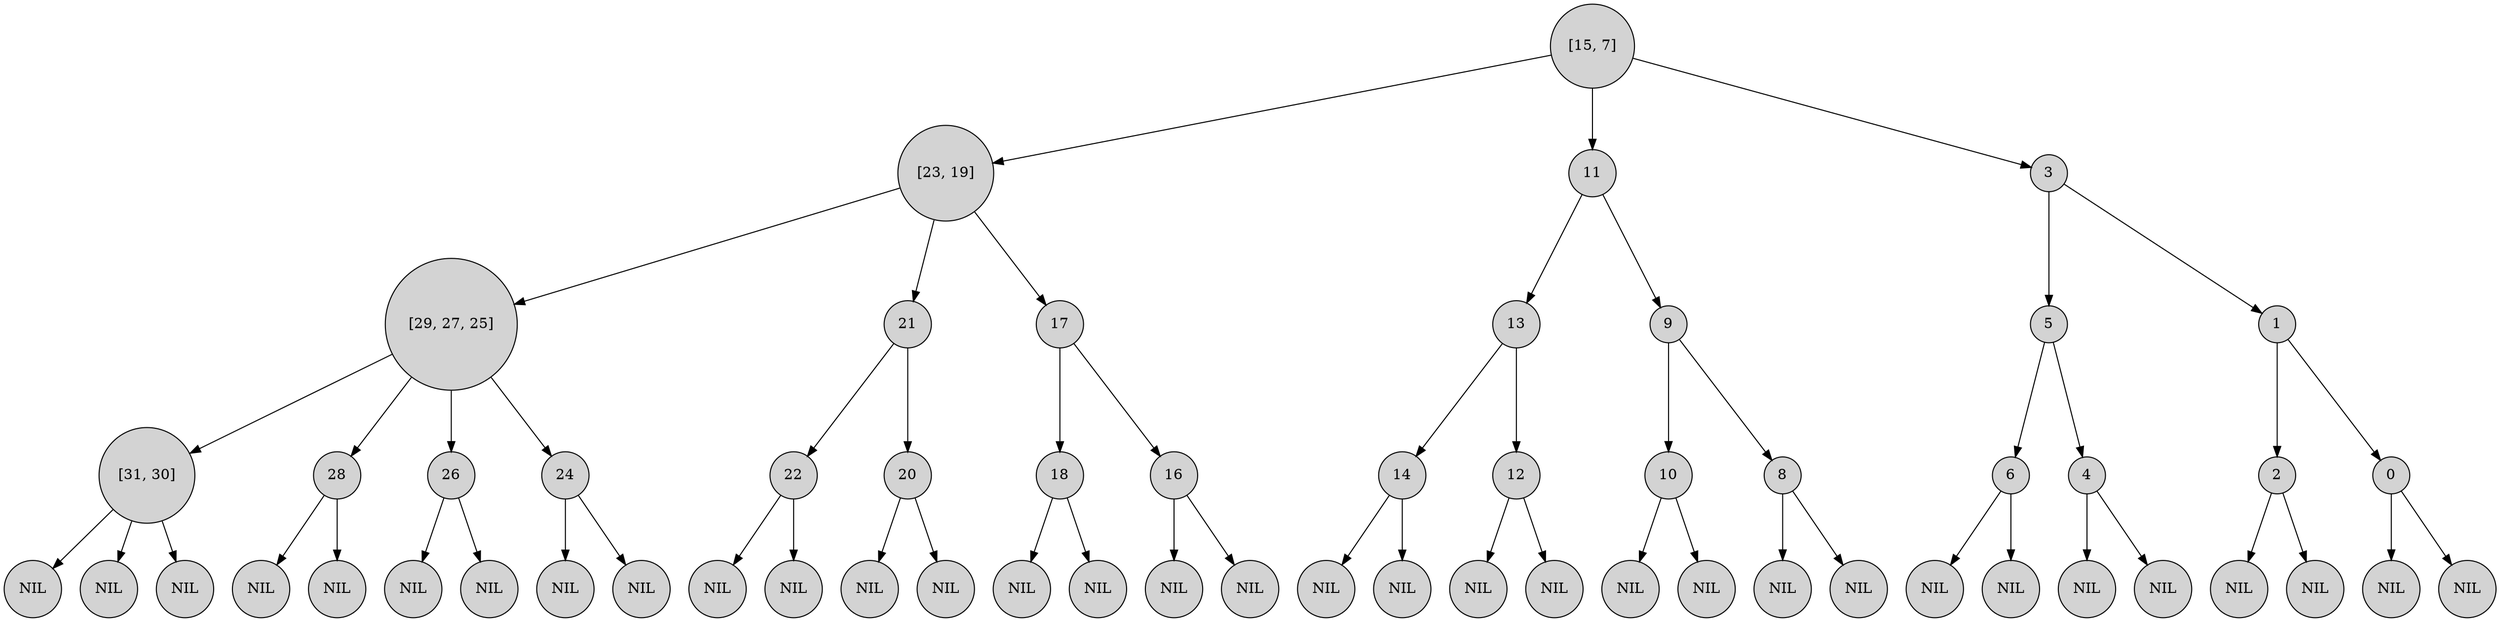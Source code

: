 
digraph {
rankdir=TB;
node [shape = circle; style = filled;];
4->5;
4->6;
4->7;
3->4;
8->9;
8->10;
3->8;
11->12;
11->13;
3->11;
14->15;
14->16;
3->14;
2->3;
18->19;
18->20;
17->18;
21->22;
21->23;
17->21;
2->17;
25->26;
25->27;
24->25;
28->29;
28->30;
24->28;
2->24;
1->2;
33->34;
33->35;
32->33;
36->37;
36->38;
32->36;
31->32;
40->41;
40->42;
39->40;
43->44;
43->45;
39->43;
31->39;
1->31;
48->49;
48->50;
47->48;
51->52;
51->53;
47->51;
46->47;
55->56;
55->57;
54->55;
58->59;
58->60;
54->58;
46->54;
1->46;
1 [label="[15, 7]";]
2 [label="[23, 19]";]
3 [label="[29, 27, 25]";]
4 [label="[31, 30]";]
5 [label="NIL";]
6 [label="NIL";]
7 [label="NIL";]
8 [label="28";]
9 [label="NIL";]
10 [label="NIL";]
11 [label="26";]
12 [label="NIL";]
13 [label="NIL";]
14 [label="24";]
15 [label="NIL";]
16 [label="NIL";]
17 [label="21";]
18 [label="22";]
19 [label="NIL";]
20 [label="NIL";]
21 [label="20";]
22 [label="NIL";]
23 [label="NIL";]
24 [label="17";]
25 [label="18";]
26 [label="NIL";]
27 [label="NIL";]
28 [label="16";]
29 [label="NIL";]
30 [label="NIL";]
31 [label="11";]
32 [label="13";]
33 [label="14";]
34 [label="NIL";]
35 [label="NIL";]
36 [label="12";]
37 [label="NIL";]
38 [label="NIL";]
39 [label="9";]
40 [label="10";]
41 [label="NIL";]
42 [label="NIL";]
43 [label="8";]
44 [label="NIL";]
45 [label="NIL";]
46 [label="3";]
47 [label="5";]
48 [label="6";]
49 [label="NIL";]
50 [label="NIL";]
51 [label="4";]
52 [label="NIL";]
53 [label="NIL";]
54 [label="1";]
55 [label="2";]
56 [label="NIL";]
57 [label="NIL";]
58 [label="0";]
59 [label="NIL";]
60 [label="NIL";]
}

